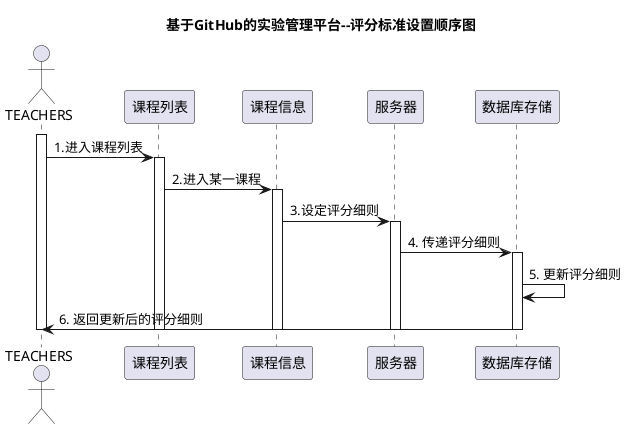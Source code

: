 @startuml
title 基于GitHub的实验管理平台--评分标准设置顺序图
actor TEACHERS
activate TEACHERS
TEACHERS -> 课程列表:1.进入课程列表
activate 课程列表
课程列表 -> 课程信息:2.进入某一课程
activate 课程信息


课程信息 -> 服务器:3.设定评分细则
activate 服务器
服务器 -> 数据库存储:4. 传递评分细则
activate 数据库存储
数据库存储 -> 数据库存储:5. 更新评分细则
数据库存储 -> TEACHERS:6. 返回更新后的评分细则
deactivate 数据库存储
deactivate 服务器
deactivate 课程信息
deactivate 课程列表
deactivate TEACHERS
@enduml